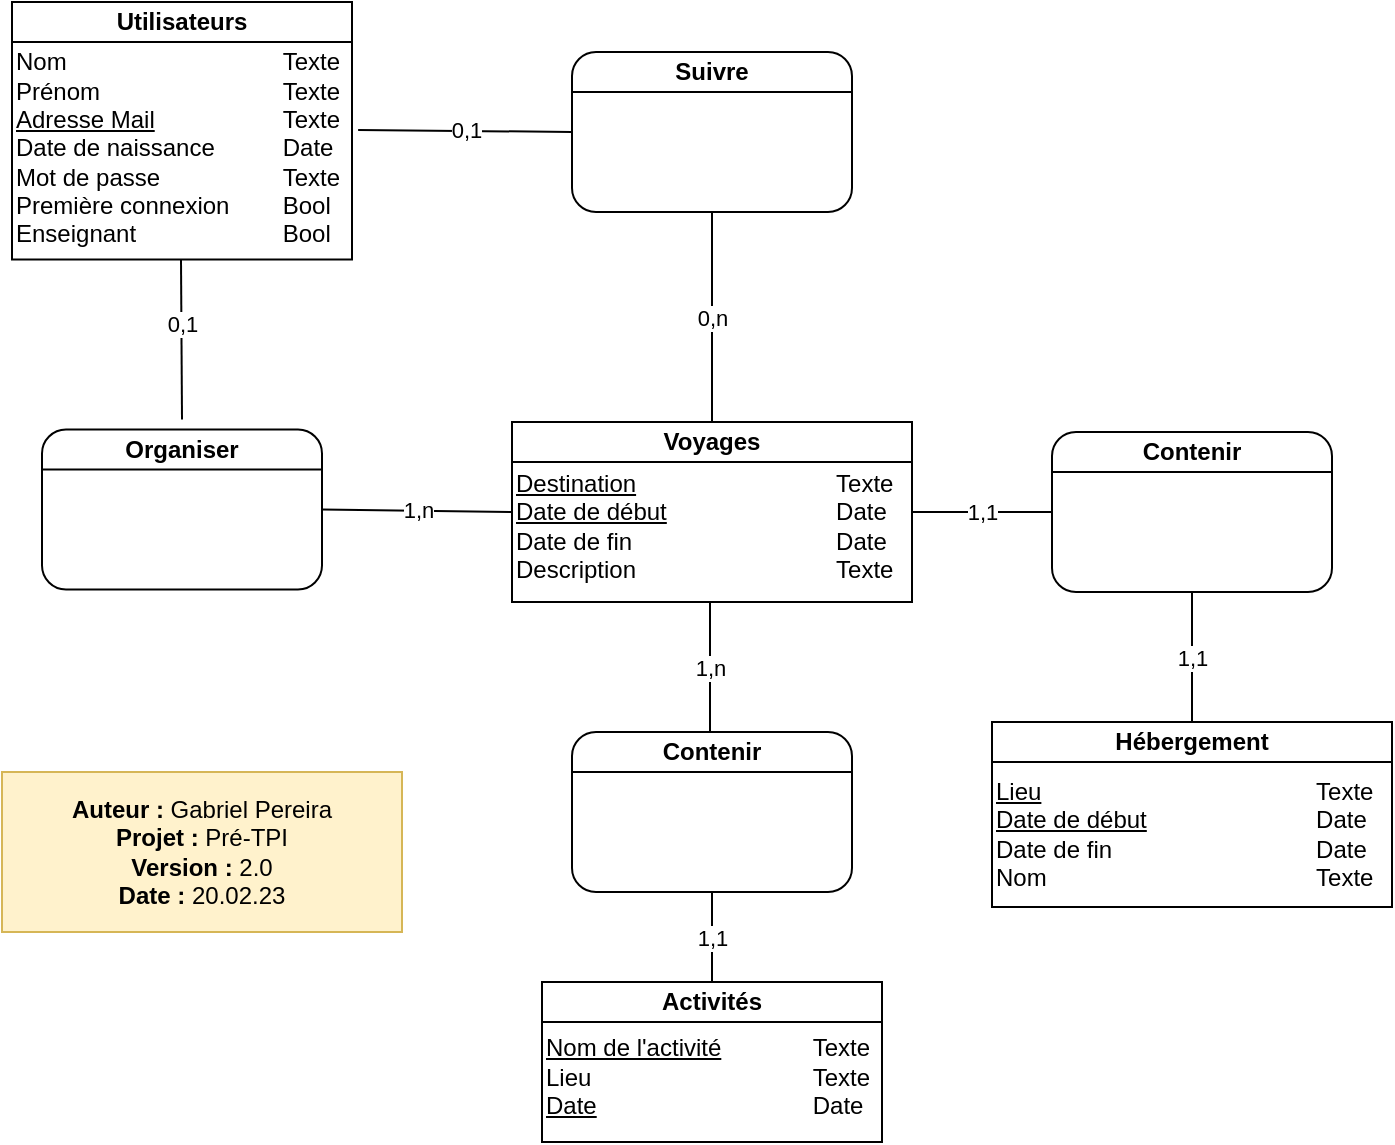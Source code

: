 <mxfile version="20.8.23" type="device"><diagram name="Page-1" id="--d_hNdRNGrLMUvpmEWJ"><mxGraphModel dx="1434" dy="796" grid="1" gridSize="10" guides="1" tooltips="1" connect="1" arrows="1" fold="1" page="1" pageScale="1" pageWidth="827" pageHeight="1169" math="0" shadow="0"><root><mxCell id="0"/><mxCell id="1" parent="0"/><mxCell id="gguAevCq8yDo0nkSysnH-3" value="&lt;span style=&quot;background-color: initial;&quot;&gt;Nom&amp;nbsp;&lt;span style=&quot;white-space: pre;&quot;&gt;&#9;&lt;/span&gt;&lt;span style=&quot;white-space: pre;&quot;&gt;&#9;&lt;/span&gt;&lt;span style=&quot;white-space: pre;&quot;&gt;&#9;&lt;span style=&quot;white-space: pre;&quot;&gt;&#9;&lt;/span&gt;&lt;/span&gt;&lt;/span&gt;&lt;span style=&quot;background-color: initial;&quot;&gt;Texte&lt;/span&gt;&lt;br&gt;&lt;span style=&quot;text-align: center;&quot;&gt;Prénom&lt;/span&gt;&lt;span style=&quot;border-color: var(--border-color); text-align: center;&quot;&gt;&amp;nbsp;&lt;span style=&quot;white-space: pre;&quot;&gt;&#9;&lt;/span&gt;&lt;span style=&quot;white-space: pre;&quot;&gt;&#9;&lt;/span&gt;&lt;span style=&quot;white-space: pre;&quot;&gt;&#9;&lt;span style=&quot;white-space: pre;&quot;&gt;&#9;&lt;/span&gt;&lt;/span&gt;&lt;/span&gt;&lt;span style=&quot;text-align: center;&quot;&gt;Texte&lt;/span&gt;&lt;br style=&quot;border-color: var(--border-color); text-align: center;&quot;&gt;&lt;span style=&quot;text-align: center;&quot;&gt;&lt;u&gt;Adresse Mail&lt;/u&gt;&lt;span style=&quot;white-space: pre;&quot;&gt;&#9;&lt;/span&gt;&lt;span style=&quot;white-space: pre;&quot;&gt;&#9;&lt;span style=&quot;white-space: pre;&quot;&gt;&#9;&lt;/span&gt;&lt;/span&gt;&lt;/span&gt;&lt;span style=&quot;text-align: center;&quot;&gt;Texte&lt;br&gt;&lt;/span&gt;Date de naissance&lt;span style=&quot;white-space: pre;&quot;&gt;&#9;&lt;/span&gt;&lt;span style=&quot;white-space: pre;&quot;&gt;&#9;&lt;/span&gt;Date&lt;br&gt;Mot de passe&lt;span style=&quot;white-space: pre;&quot;&gt;&#9;&lt;/span&gt;&lt;span style=&quot;white-space: pre;&quot;&gt;&#9;&lt;/span&gt;&lt;span style=&quot;white-space: pre;&quot;&gt;&#9;&lt;/span&gt;Texte&lt;br&gt;Première connexion&lt;span style=&quot;white-space: pre;&quot;&gt;&#9;&lt;/span&gt;Bool&lt;br&gt;Enseignant&lt;span style=&quot;white-space: pre;&quot;&gt;&#9;&lt;/span&gt;&lt;span style=&quot;white-space: pre;&quot;&gt;&#9;&lt;/span&gt;&lt;span style=&quot;white-space: pre;&quot;&gt;&#9;&lt;/span&gt;Bool" style="rounded=0;whiteSpace=wrap;html=1;align=left;" parent="1" vertex="1"><mxGeometry x="30" y="216.25" width="170" height="112.5" as="geometry"/></mxCell><mxCell id="gguAevCq8yDo0nkSysnH-4" value="Utilisateurs" style="rounded=0;whiteSpace=wrap;html=1;fontStyle=1" parent="1" vertex="1"><mxGeometry x="30" y="200" width="170" height="20" as="geometry"/></mxCell><mxCell id="ofj2AwRvJlaayU553bDj-10" value="&lt;br&gt;&lt;u&gt;Destination&lt;/u&gt;&lt;span style=&quot;white-space: pre;&quot;&gt;&#9;&lt;/span&gt;&lt;span style=&quot;white-space: pre;&quot;&gt;&#9;&lt;/span&gt;&lt;span style=&quot;white-space: pre;&quot;&gt;&#9;&lt;span style=&quot;white-space: pre;&quot;&gt;&#9;&lt;/span&gt;&lt;/span&gt;Texte&lt;br&gt;&lt;u&gt;Date de début&lt;/u&gt;&lt;span style=&quot;text-decoration-line: underline; white-space: pre;&quot;&gt;&#9;&lt;/span&gt;&lt;span style=&quot;text-decoration-line: underline; white-space: pre;&quot;&gt;&#9;&lt;/span&gt;&lt;span style=&quot;text-decoration-line: underline; white-space: pre;&quot;&gt;&#9;&lt;span style=&quot;white-space: pre;&quot;&gt;&#9;&lt;/span&gt;&lt;/span&gt;Date&lt;br&gt;Date de fin&lt;span style=&quot;white-space: pre;&quot;&gt;&#9;&lt;/span&gt;&lt;span style=&quot;white-space: pre;&quot;&gt;&#9;&lt;/span&gt;&lt;span style=&quot;white-space: pre;&quot;&gt;&#9;&lt;/span&gt;&lt;span style=&quot;white-space: pre;&quot;&gt;&#9;&lt;/span&gt;Date&lt;br&gt;Description&lt;span style=&quot;white-space: pre;&quot;&gt;&#9;&lt;/span&gt;&lt;span style=&quot;white-space: pre;&quot;&gt;&#9;&lt;/span&gt;&lt;span style=&quot;white-space: pre;&quot;&gt;&#9;&lt;span style=&quot;white-space: pre;&quot;&gt;&#9;&lt;/span&gt;&lt;/span&gt;Texte" style="rounded=0;whiteSpace=wrap;html=1;align=left;" parent="1" vertex="1"><mxGeometry x="280" y="410" width="200" height="90" as="geometry"/></mxCell><mxCell id="ofj2AwRvJlaayU553bDj-11" value="Voyages" style="rounded=0;whiteSpace=wrap;html=1;fontStyle=1" parent="1" vertex="1"><mxGeometry x="280" y="410" width="200" height="20" as="geometry"/></mxCell><mxCell id="ofj2AwRvJlaayU553bDj-26" value="" style="group" parent="1" vertex="1" connectable="0"><mxGeometry x="310" y="220" width="140" height="85" as="geometry"/></mxCell><mxCell id="ofj2AwRvJlaayU553bDj-27" value="" style="rounded=1;whiteSpace=wrap;html=1;" parent="ofj2AwRvJlaayU553bDj-26" vertex="1"><mxGeometry y="5" width="140" height="80" as="geometry"/></mxCell><mxCell id="ofj2AwRvJlaayU553bDj-28" value="" style="endArrow=none;html=1;rounded=0;exitX=0;exitY=0.25;exitDx=0;exitDy=0;entryX=1;entryY=0.25;entryDx=0;entryDy=0;" parent="ofj2AwRvJlaayU553bDj-26" source="ofj2AwRvJlaayU553bDj-27" target="ofj2AwRvJlaayU553bDj-27" edge="1"><mxGeometry width="50" height="50" relative="1" as="geometry"><mxPoint x="10" y="55" as="sourcePoint"/><mxPoint x="60" y="5" as="targetPoint"/></mxGeometry></mxCell><mxCell id="ofj2AwRvJlaayU553bDj-29" value="Suivre" style="text;html=1;strokeColor=none;fillColor=none;align=center;verticalAlign=middle;whiteSpace=wrap;rounded=0;fontStyle=1" parent="ofj2AwRvJlaayU553bDj-26" vertex="1"><mxGeometry x="40" width="60" height="30" as="geometry"/></mxCell><mxCell id="ofj2AwRvJlaayU553bDj-31" value="0,n" style="endArrow=none;html=1;rounded=0;entryX=0.5;entryY=1;entryDx=0;entryDy=0;exitX=0.5;exitY=0;exitDx=0;exitDy=0;" parent="1" source="ofj2AwRvJlaayU553bDj-11" target="ofj2AwRvJlaayU553bDj-27" edge="1"><mxGeometry width="50" height="50" relative="1" as="geometry"><mxPoint x="270" y="390" as="sourcePoint"/><mxPoint x="320" y="340" as="targetPoint"/></mxGeometry></mxCell><mxCell id="RZYFlIvcnRa8LMalwmjZ-5" value="&lt;br&gt;&lt;u&gt;Nom de l'activité&lt;/u&gt;&lt;span style=&quot;white-space: pre;&quot;&gt;&#9;&lt;span style=&quot;white-space: pre;&quot;&gt;&#9;&lt;/span&gt;&lt;/span&gt;Texte&lt;br&gt;Lieu&amp;nbsp;&lt;span style=&quot;white-space: pre;&quot;&gt;&#9;&lt;/span&gt;&lt;span style=&quot;white-space: pre;&quot;&gt;&#9;&lt;/span&gt;&lt;span style=&quot;white-space: pre;&quot;&gt;&#9;&lt;/span&gt;&lt;span style=&quot;white-space: pre;&quot;&gt;&#9;&lt;/span&gt;Texte&lt;br&gt;&lt;u&gt;Date&lt;/u&gt;&lt;span style=&quot;white-space: pre;&quot;&gt;&#9;&lt;/span&gt;&lt;span style=&quot;white-space: pre;&quot;&gt;&#9;&lt;/span&gt;&lt;span style=&quot;white-space: pre;&quot;&gt;&#9;&lt;/span&gt;&lt;span style=&quot;white-space: pre;&quot;&gt;&#9;&lt;/span&gt;Date" style="rounded=0;whiteSpace=wrap;html=1;align=left;" parent="1" vertex="1"><mxGeometry x="295" y="690" width="170" height="80" as="geometry"/></mxCell><mxCell id="RZYFlIvcnRa8LMalwmjZ-6" value="Activités" style="rounded=0;whiteSpace=wrap;html=1;fontStyle=1" parent="1" vertex="1"><mxGeometry x="295" y="690" width="170" height="20" as="geometry"/></mxCell><mxCell id="RZYFlIvcnRa8LMalwmjZ-7" value="" style="group" parent="1" vertex="1" connectable="0"><mxGeometry x="310" y="560" width="140" height="85" as="geometry"/></mxCell><mxCell id="RZYFlIvcnRa8LMalwmjZ-8" value="" style="rounded=1;whiteSpace=wrap;html=1;" parent="RZYFlIvcnRa8LMalwmjZ-7" vertex="1"><mxGeometry y="5" width="140" height="80" as="geometry"/></mxCell><mxCell id="RZYFlIvcnRa8LMalwmjZ-9" value="" style="endArrow=none;html=1;rounded=0;exitX=0;exitY=0.25;exitDx=0;exitDy=0;entryX=1;entryY=0.25;entryDx=0;entryDy=0;" parent="RZYFlIvcnRa8LMalwmjZ-7" source="RZYFlIvcnRa8LMalwmjZ-8" target="RZYFlIvcnRa8LMalwmjZ-8" edge="1"><mxGeometry width="50" height="50" relative="1" as="geometry"><mxPoint x="10" y="55" as="sourcePoint"/><mxPoint x="60" y="5" as="targetPoint"/></mxGeometry></mxCell><mxCell id="RZYFlIvcnRa8LMalwmjZ-10" value="Contenir" style="text;html=1;strokeColor=none;fillColor=none;align=center;verticalAlign=middle;whiteSpace=wrap;rounded=0;fontStyle=1" parent="RZYFlIvcnRa8LMalwmjZ-7" vertex="1"><mxGeometry x="40" width="60" height="30" as="geometry"/></mxCell><mxCell id="RZYFlIvcnRa8LMalwmjZ-12" value="1,n" style="endArrow=none;html=1;rounded=0;entryX=0.5;entryY=1;entryDx=0;entryDy=0;entryPerimeter=0;exitX=0.5;exitY=0;exitDx=0;exitDy=0;" parent="1" edge="1"><mxGeometry width="50" height="50" relative="1" as="geometry"><mxPoint x="379" y="565" as="sourcePoint"/><mxPoint x="379" y="500" as="targetPoint"/></mxGeometry></mxCell><mxCell id="RZYFlIvcnRa8LMalwmjZ-14" value="1,1" style="endArrow=none;html=1;rounded=0;entryX=0.5;entryY=1;entryDx=0;entryDy=0;exitX=0.5;exitY=0;exitDx=0;exitDy=0;" parent="1" source="RZYFlIvcnRa8LMalwmjZ-6" target="RZYFlIvcnRa8LMalwmjZ-8" edge="1"><mxGeometry width="50" height="50" relative="1" as="geometry"><mxPoint x="490" y="700" as="sourcePoint"/><mxPoint x="540" y="650" as="targetPoint"/></mxGeometry></mxCell><mxCell id="RZYFlIvcnRa8LMalwmjZ-15" value="&lt;b&gt;Auteur :&lt;/b&gt; Gabriel Pereira&lt;br&gt;&lt;b&gt;Projet : &lt;/b&gt;Pré-TPI&lt;br&gt;&lt;b&gt;Version :&lt;/b&gt;&amp;nbsp;2.0&lt;br&gt;&lt;b&gt;Date :&lt;/b&gt; 20.02.23" style="rounded=0;whiteSpace=wrap;html=1;fillColor=#fff2cc;strokeColor=#d6b656;" parent="1" vertex="1"><mxGeometry x="25" y="585" width="200" height="80" as="geometry"/></mxCell><mxCell id="1RgHJzLTfr_lOSKw735j-1" value="&lt;u&gt;Lieu&lt;/u&gt;&lt;span style=&quot;white-space: pre;&quot;&gt;&#9;&lt;/span&gt;&lt;span style=&quot;white-space: pre;&quot;&gt;&#9;&lt;/span&gt;&lt;span style=&quot;white-space: pre;&quot;&gt;&#9;&lt;span style=&quot;white-space: pre;&quot;&gt;&#9;&lt;span style=&quot;white-space: pre;&quot;&gt;&#9;&lt;/span&gt;&lt;span style=&quot;white-space: pre;&quot;&gt;&#9;&lt;/span&gt;&lt;/span&gt;&lt;/span&gt;Texte&lt;br&gt;&lt;u&gt;Date de début&lt;/u&gt;&lt;span style=&quot;text-decoration-line: underline; white-space: pre;&quot;&gt;&#9;&lt;/span&gt;&lt;span style=&quot;text-decoration-line: underline; white-space: pre;&quot;&gt;&#9;&lt;/span&gt;&lt;span style=&quot;text-decoration-line: underline; white-space: pre;&quot;&gt;&#9;&lt;span style=&quot;white-space: pre;&quot;&gt;&#9;&lt;/span&gt;&lt;/span&gt;Date&lt;br&gt;Date de fin&lt;span style=&quot;white-space: pre;&quot;&gt;&#9;&lt;/span&gt;&lt;span style=&quot;white-space: pre;&quot;&gt;&#9;&lt;/span&gt;&lt;span style=&quot;white-space: pre;&quot;&gt;&#9;&lt;/span&gt;&lt;span style=&quot;white-space: pre;&quot;&gt;&#9;&lt;/span&gt;Date&lt;br&gt;Nom&lt;span style=&quot;white-space: pre;&quot;&gt;&#9;&lt;span style=&quot;white-space: pre;&quot;&gt;&#9;&lt;span style=&quot;white-space: pre;&quot;&gt;&#9;&lt;/span&gt;&lt;span style=&quot;white-space: pre;&quot;&gt;&#9;&lt;/span&gt;&lt;span style=&quot;white-space: pre;&quot;&gt;&#9;&lt;/span&gt;&lt;/span&gt;&lt;/span&gt;Texte" style="rounded=0;whiteSpace=wrap;html=1;align=left;" parent="1" vertex="1"><mxGeometry x="520" y="580" width="200" height="72.5" as="geometry"/></mxCell><mxCell id="1RgHJzLTfr_lOSKw735j-2" value="Hébergement" style="rounded=0;whiteSpace=wrap;html=1;fontStyle=1" parent="1" vertex="1"><mxGeometry x="520" y="560" width="200" height="20" as="geometry"/></mxCell><mxCell id="Fy8MSYjAlo8j5LKCB6hz-1" value="1,1" style="endArrow=none;html=1;rounded=0;entryX=1;entryY=0.5;entryDx=0;entryDy=0;exitX=0;exitY=0.5;exitDx=0;exitDy=0;" parent="1" source="Fy8MSYjAlo8j5LKCB6hz-3" target="ofj2AwRvJlaayU553bDj-10" edge="1"><mxGeometry width="50" height="50" relative="1" as="geometry"><mxPoint x="540" y="460" as="sourcePoint"/><mxPoint x="550" y="490" as="targetPoint"/></mxGeometry></mxCell><mxCell id="Fy8MSYjAlo8j5LKCB6hz-2" value="" style="group" parent="1" vertex="1" connectable="0"><mxGeometry x="550" y="410" width="140" height="85" as="geometry"/></mxCell><mxCell id="Fy8MSYjAlo8j5LKCB6hz-3" value="" style="rounded=1;whiteSpace=wrap;html=1;" parent="Fy8MSYjAlo8j5LKCB6hz-2" vertex="1"><mxGeometry y="5" width="140" height="80" as="geometry"/></mxCell><mxCell id="Fy8MSYjAlo8j5LKCB6hz-4" value="" style="endArrow=none;html=1;rounded=0;exitX=0;exitY=0.25;exitDx=0;exitDy=0;entryX=1;entryY=0.25;entryDx=0;entryDy=0;" parent="Fy8MSYjAlo8j5LKCB6hz-2" source="Fy8MSYjAlo8j5LKCB6hz-3" target="Fy8MSYjAlo8j5LKCB6hz-3" edge="1"><mxGeometry width="50" height="50" relative="1" as="geometry"><mxPoint x="10" y="55" as="sourcePoint"/><mxPoint x="60" y="5" as="targetPoint"/></mxGeometry></mxCell><mxCell id="Fy8MSYjAlo8j5LKCB6hz-5" value="Contenir" style="text;html=1;strokeColor=none;fillColor=none;align=center;verticalAlign=middle;whiteSpace=wrap;rounded=0;fontStyle=1" parent="Fy8MSYjAlo8j5LKCB6hz-2" vertex="1"><mxGeometry x="40" width="60" height="30" as="geometry"/></mxCell><mxCell id="Fy8MSYjAlo8j5LKCB6hz-6" value="1,1" style="endArrow=none;html=1;rounded=0;entryX=0.5;entryY=0;entryDx=0;entryDy=0;exitX=0.5;exitY=1;exitDx=0;exitDy=0;" parent="1" source="Fy8MSYjAlo8j5LKCB6hz-3" target="1RgHJzLTfr_lOSKw735j-2" edge="1"><mxGeometry width="50" height="50" relative="1" as="geometry"><mxPoint x="560" y="465" as="sourcePoint"/><mxPoint x="490" y="465" as="targetPoint"/></mxGeometry></mxCell><mxCell id="2SFA_0eNufBJhZlmcksx-1" value="" style="group" vertex="1" connectable="0" parent="1"><mxGeometry x="45" y="408.75" width="140" height="85" as="geometry"/></mxCell><mxCell id="2SFA_0eNufBJhZlmcksx-2" value="" style="rounded=1;whiteSpace=wrap;html=1;" vertex="1" parent="2SFA_0eNufBJhZlmcksx-1"><mxGeometry y="5" width="140" height="80" as="geometry"/></mxCell><mxCell id="2SFA_0eNufBJhZlmcksx-3" value="" style="endArrow=none;html=1;rounded=0;exitX=0;exitY=0.25;exitDx=0;exitDy=0;entryX=1;entryY=0.25;entryDx=0;entryDy=0;" edge="1" parent="2SFA_0eNufBJhZlmcksx-1" source="2SFA_0eNufBJhZlmcksx-2" target="2SFA_0eNufBJhZlmcksx-2"><mxGeometry width="50" height="50" relative="1" as="geometry"><mxPoint x="10" y="55" as="sourcePoint"/><mxPoint x="60" y="5" as="targetPoint"/></mxGeometry></mxCell><mxCell id="2SFA_0eNufBJhZlmcksx-4" value="Organiser" style="text;html=1;strokeColor=none;fillColor=none;align=center;verticalAlign=middle;whiteSpace=wrap;rounded=0;fontStyle=1" vertex="1" parent="2SFA_0eNufBJhZlmcksx-1"><mxGeometry x="40" width="60" height="30" as="geometry"/></mxCell><mxCell id="2SFA_0eNufBJhZlmcksx-6" value="" style="endArrow=none;html=1;rounded=0;entryX=0.5;entryY=1;entryDx=0;entryDy=0;exitX=0.5;exitY=0;exitDx=0;exitDy=0;" edge="1" parent="2SFA_0eNufBJhZlmcksx-1" source="2SFA_0eNufBJhZlmcksx-4"><mxGeometry width="50" height="50" relative="1" as="geometry"><mxPoint x="69.5" y="190" as="sourcePoint"/><mxPoint x="69.5" y="-80" as="targetPoint"/></mxGeometry></mxCell><mxCell id="2SFA_0eNufBJhZlmcksx-7" value="0,1" style="edgeLabel;html=1;align=center;verticalAlign=middle;resizable=0;points=[];" vertex="1" connectable="0" parent="2SFA_0eNufBJhZlmcksx-6"><mxGeometry x="-0.082" y="-2" relative="1" as="geometry"><mxPoint x="-2" y="-11" as="offset"/></mxGeometry></mxCell><mxCell id="2SFA_0eNufBJhZlmcksx-8" value="1,n" style="endArrow=none;html=1;rounded=0;entryX=1;entryY=0.5;entryDx=0;entryDy=0;exitX=0;exitY=0.5;exitDx=0;exitDy=0;" edge="1" parent="1" source="ofj2AwRvJlaayU553bDj-10" target="2SFA_0eNufBJhZlmcksx-2"><mxGeometry width="50" height="50" relative="1" as="geometry"><mxPoint x="500" y="380" as="sourcePoint"/><mxPoint x="610" y="380" as="targetPoint"/></mxGeometry></mxCell><mxCell id="2SFA_0eNufBJhZlmcksx-10" value="0,1" style="endArrow=none;html=1;rounded=0;entryX=1.018;entryY=0.424;entryDx=0;entryDy=0;exitX=0;exitY=0.5;exitDx=0;exitDy=0;entryPerimeter=0;" edge="1" parent="1" source="ofj2AwRvJlaayU553bDj-27" target="gguAevCq8yDo0nkSysnH-3"><mxGeometry width="50" height="50" relative="1" as="geometry"><mxPoint x="290" y="465" as="sourcePoint"/><mxPoint x="195" y="464" as="targetPoint"/></mxGeometry></mxCell></root></mxGraphModel></diagram></mxfile>